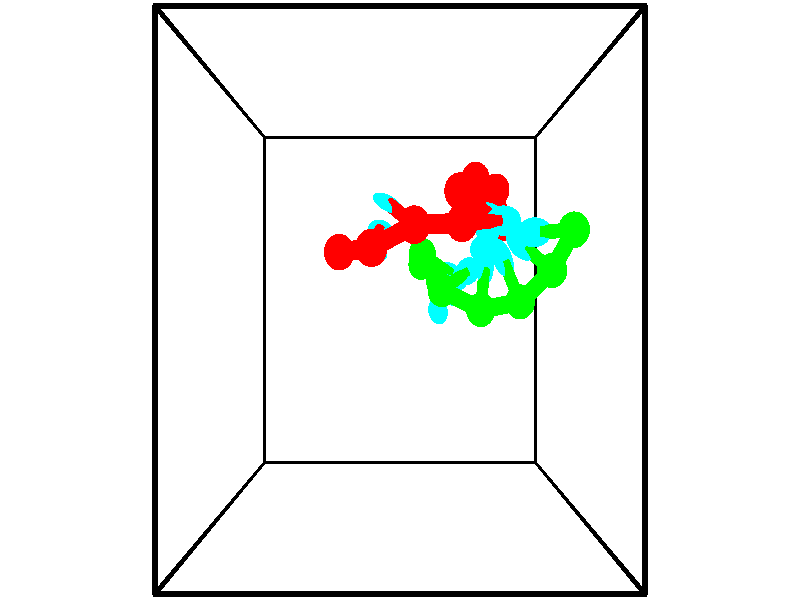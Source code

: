 // switches for output
#declare DRAW_BASES = 1; // possible values are 0, 1; only relevant for DNA ribbons
#declare DRAW_BASES_TYPE = 3; // possible values are 1, 2, 3; only relevant for DNA ribbons
#declare DRAW_FOG = 0; // set to 1 to enable fog

#include "colors.inc"

#include "transforms.inc"
background { rgb <1, 1, 1>}

#default {
   normal{
       ripples 0.25
       frequency 0.20
       turbulence 0.2
       lambda 5
   }
	finish {
		phong 0.1
		phong_size 40.
	}
}

// original window dimensions: 1024x640


// camera settings

camera {
	sky <-0, 1, 0>
	up <-0, 1, 0>
	right 1.6 * <1, 0, 0>
	location <2.5, 2.5, 11.1562>
	look_at <2.5, 2.5, 2.5>
	direction <0, 0, -8.6562>
	angle 67.0682
}


# declare cpy_camera_pos = <2.5, 2.5, 11.1562>;
# if (DRAW_FOG = 1)
fog {
	fog_type 2
	up vnormalize(cpy_camera_pos)
	color rgbt<1,1,1,0.3>
	distance 1e-5
	fog_alt 3e-3
	fog_offset 4
}
# end


// LIGHTS

# declare lum = 6;
global_settings {
	ambient_light rgb lum * <0.05, 0.05, 0.05>
	max_trace_level 15
}# declare cpy_direct_light_amount = 0.25;
light_source
{	1000 * <-1, -1, 1>,
	rgb lum * cpy_direct_light_amount
	parallel
}

light_source
{	1000 * <1, 1, -1>,
	rgb lum * cpy_direct_light_amount
	parallel
}

// strand 0

// nucleotide -1

// particle -1
sphere {
	<1.505837, 3.152508, 1.279539> 0.250000
	pigment { color rgbt <1,0,0,0> }
	no_shadow
}
cylinder {
	<1.803513, 3.162937, 1.012554>,  <1.982118, 3.169194, 0.852363>, 0.100000
	pigment { color rgbt <1,0,0,0> }
	no_shadow
}
cylinder {
	<1.803513, 3.162937, 1.012554>,  <1.505837, 3.152508, 1.279539>, 0.100000
	pigment { color rgbt <1,0,0,0> }
	no_shadow
}

// particle -1
sphere {
	<1.803513, 3.162937, 1.012554> 0.100000
	pigment { color rgbt <1,0,0,0> }
	no_shadow
}
sphere {
	0, 1
	scale<0.080000,0.200000,0.300000>
	matrix <0.345350, 0.840308, 0.417872,
		0.571768, -0.541483, 0.616343,
		0.744188, 0.026072, -0.667461,
		2.026769, 3.170759, 0.812316>
	pigment { color rgbt <0,1,1,0> }
	no_shadow
}
cylinder {
	<2.053664, 3.178875, 1.718913>,  <1.505837, 3.152508, 1.279539>, 0.130000
	pigment { color rgbt <1,0,0,0> }
	no_shadow
}

// nucleotide -1

// particle -1
sphere {
	<2.053664, 3.178875, 1.718913> 0.250000
	pigment { color rgbt <1,0,0,0> }
	no_shadow
}
cylinder {
	<2.121651, 3.351660, 1.364620>,  <2.162442, 3.455331, 1.152045>, 0.100000
	pigment { color rgbt <1,0,0,0> }
	no_shadow
}
cylinder {
	<2.121651, 3.351660, 1.364620>,  <2.053664, 3.178875, 1.718913>, 0.100000
	pigment { color rgbt <1,0,0,0> }
	no_shadow
}

// particle -1
sphere {
	<2.121651, 3.351660, 1.364620> 0.100000
	pigment { color rgbt <1,0,0,0> }
	no_shadow
}
sphere {
	0, 1
	scale<0.080000,0.200000,0.300000>
	matrix <0.240185, 0.853545, 0.462355,
		0.955732, -0.291324, 0.041322,
		0.169965, 0.431963, -0.885732,
		2.172640, 3.481248, 1.098901>
	pigment { color rgbt <0,1,1,0> }
	no_shadow
}
cylinder {
	<2.723099, 3.476182, 1.757996>,  <2.053664, 3.178875, 1.718913>, 0.130000
	pigment { color rgbt <1,0,0,0> }
	no_shadow
}

// nucleotide -1

// particle -1
sphere {
	<2.723099, 3.476182, 1.757996> 0.250000
	pigment { color rgbt <1,0,0,0> }
	no_shadow
}
cylinder {
	<2.478821, 3.671387, 1.508551>,  <2.332254, 3.788510, 1.358883>, 0.100000
	pigment { color rgbt <1,0,0,0> }
	no_shadow
}
cylinder {
	<2.478821, 3.671387, 1.508551>,  <2.723099, 3.476182, 1.757996>, 0.100000
	pigment { color rgbt <1,0,0,0> }
	no_shadow
}

// particle -1
sphere {
	<2.478821, 3.671387, 1.508551> 0.100000
	pigment { color rgbt <1,0,0,0> }
	no_shadow
}
sphere {
	0, 1
	scale<0.080000,0.200000,0.300000>
	matrix <0.227430, 0.862440, 0.452187,
		0.758502, 0.134320, -0.637677,
		-0.610696, 0.488012, -0.623614,
		2.295612, 3.817790, 1.321466>
	pigment { color rgbt <0,1,1,0> }
	no_shadow
}
cylinder {
	<3.468306, 3.501799, 1.741073>,  <2.723099, 3.476182, 1.757996>, 0.130000
	pigment { color rgbt <1,0,0,0> }
	no_shadow
}

// nucleotide -1

// particle -1
sphere {
	<3.468306, 3.501799, 1.741073> 0.250000
	pigment { color rgbt <1,0,0,0> }
	no_shadow
}
cylinder {
	<3.854881, 3.529993, 1.642256>,  <4.086826, 3.546910, 1.582965>, 0.100000
	pigment { color rgbt <1,0,0,0> }
	no_shadow
}
cylinder {
	<3.854881, 3.529993, 1.642256>,  <3.468306, 3.501799, 1.741073>, 0.100000
	pigment { color rgbt <1,0,0,0> }
	no_shadow
}

// particle -1
sphere {
	<3.854881, 3.529993, 1.642256> 0.100000
	pigment { color rgbt <1,0,0,0> }
	no_shadow
}
sphere {
	0, 1
	scale<0.080000,0.200000,0.300000>
	matrix <-0.248148, 0.007222, -0.968695,
		-0.066495, 0.997487, 0.024470,
		0.966437, 0.070485, -0.247044,
		4.144813, 3.551139, 1.568143>
	pigment { color rgbt <0,1,1,0> }
	no_shadow
}
cylinder {
	<3.476212, 3.990083, 1.261919>,  <3.468306, 3.501799, 1.741073>, 0.130000
	pigment { color rgbt <1,0,0,0> }
	no_shadow
}

// nucleotide -1

// particle -1
sphere {
	<3.476212, 3.990083, 1.261919> 0.250000
	pigment { color rgbt <1,0,0,0> }
	no_shadow
}
cylinder {
	<3.809525, 3.778075, 1.199026>,  <4.009512, 3.650871, 1.161290>, 0.100000
	pigment { color rgbt <1,0,0,0> }
	no_shadow
}
cylinder {
	<3.809525, 3.778075, 1.199026>,  <3.476212, 3.990083, 1.261919>, 0.100000
	pigment { color rgbt <1,0,0,0> }
	no_shadow
}

// particle -1
sphere {
	<3.809525, 3.778075, 1.199026> 0.100000
	pigment { color rgbt <1,0,0,0> }
	no_shadow
}
sphere {
	0, 1
	scale<0.080000,0.200000,0.300000>
	matrix <-0.302983, -0.199921, -0.931790,
		0.462432, 0.824082, -0.327177,
		0.833281, -0.530019, -0.157233,
		4.059509, 3.619069, 1.151856>
	pigment { color rgbt <0,1,1,0> }
	no_shadow
}
cylinder {
	<3.818379, 4.261561, 0.595157>,  <3.476212, 3.990083, 1.261919>, 0.130000
	pigment { color rgbt <1,0,0,0> }
	no_shadow
}

// nucleotide -1

// particle -1
sphere {
	<3.818379, 4.261561, 0.595157> 0.250000
	pigment { color rgbt <1,0,0,0> }
	no_shadow
}
cylinder {
	<3.931602, 3.885980, 0.673380>,  <3.999537, 3.660631, 0.720314>, 0.100000
	pigment { color rgbt <1,0,0,0> }
	no_shadow
}
cylinder {
	<3.931602, 3.885980, 0.673380>,  <3.818379, 4.261561, 0.595157>, 0.100000
	pigment { color rgbt <1,0,0,0> }
	no_shadow
}

// particle -1
sphere {
	<3.931602, 3.885980, 0.673380> 0.100000
	pigment { color rgbt <1,0,0,0> }
	no_shadow
}
sphere {
	0, 1
	scale<0.080000,0.200000,0.300000>
	matrix <-0.088335, -0.228553, -0.969516,
		0.955026, 0.257155, -0.147636,
		0.283058, -0.938954, 0.195558,
		4.016520, 3.604293, 0.732047>
	pigment { color rgbt <0,1,1,0> }
	no_shadow
}
cylinder {
	<4.265315, 4.190785, 0.023432>,  <3.818379, 4.261561, 0.595157>, 0.130000
	pigment { color rgbt <1,0,0,0> }
	no_shadow
}

// nucleotide -1

// particle -1
sphere {
	<4.265315, 4.190785, 0.023432> 0.250000
	pigment { color rgbt <1,0,0,0> }
	no_shadow
}
cylinder {
	<4.163605, 3.825469, 0.150707>,  <4.102579, 3.606279, 0.227072>, 0.100000
	pigment { color rgbt <1,0,0,0> }
	no_shadow
}
cylinder {
	<4.163605, 3.825469, 0.150707>,  <4.265315, 4.190785, 0.023432>, 0.100000
	pigment { color rgbt <1,0,0,0> }
	no_shadow
}

// particle -1
sphere {
	<4.163605, 3.825469, 0.150707> 0.100000
	pigment { color rgbt <1,0,0,0> }
	no_shadow
}
sphere {
	0, 1
	scale<0.080000,0.200000,0.300000>
	matrix <0.016316, -0.333006, -0.942783,
		0.966994, -0.234536, 0.099577,
		-0.254276, -0.913291, 0.318188,
		4.087322, 3.551482, 0.246164>
	pigment { color rgbt <0,1,1,0> }
	no_shadow
}
cylinder {
	<4.517586, 3.692015, -0.496491>,  <4.265315, 4.190785, 0.023432>, 0.130000
	pigment { color rgbt <1,0,0,0> }
	no_shadow
}

// nucleotide -1

// particle -1
sphere {
	<4.517586, 3.692015, -0.496491> 0.250000
	pigment { color rgbt <1,0,0,0> }
	no_shadow
}
cylinder {
	<4.247200, 3.480061, -0.291634>,  <4.084969, 3.352888, -0.168719>, 0.100000
	pigment { color rgbt <1,0,0,0> }
	no_shadow
}
cylinder {
	<4.247200, 3.480061, -0.291634>,  <4.517586, 3.692015, -0.496491>, 0.100000
	pigment { color rgbt <1,0,0,0> }
	no_shadow
}

// particle -1
sphere {
	<4.247200, 3.480061, -0.291634> 0.100000
	pigment { color rgbt <1,0,0,0> }
	no_shadow
}
sphere {
	0, 1
	scale<0.080000,0.200000,0.300000>
	matrix <-0.275198, -0.463181, -0.842454,
		0.683621, -0.710410, 0.167270,
		-0.675965, -0.529887, 0.512144,
		4.044411, 3.321095, -0.137990>
	pigment { color rgbt <0,1,1,0> }
	no_shadow
}
// strand 1

// nucleotide -1

// particle -1
sphere {
	<3.289613, 2.805266, -1.264905> 0.250000
	pigment { color rgbt <0,1,0,0> }
	no_shadow
}
cylinder {
	<3.267120, 2.529892, -0.975658>,  <3.253625, 2.364668, -0.802111>, 0.100000
	pigment { color rgbt <0,1,0,0> }
	no_shadow
}
cylinder {
	<3.267120, 2.529892, -0.975658>,  <3.289613, 2.805266, -1.264905>, 0.100000
	pigment { color rgbt <0,1,0,0> }
	no_shadow
}

// particle -1
sphere {
	<3.267120, 2.529892, -0.975658> 0.100000
	pigment { color rgbt <0,1,0,0> }
	no_shadow
}
sphere {
	0, 1
	scale<0.080000,0.200000,0.300000>
	matrix <0.231564, 0.695520, 0.680169,
		-0.971193, 0.205694, 0.120307,
		-0.056231, -0.688434, 0.723116,
		3.250251, 2.323362, -0.758724>
	pigment { color rgbt <0,1,1,0> }
	no_shadow
}
cylinder {
	<2.914239, 3.077137, -0.633936>,  <3.289613, 2.805266, -1.264905>, 0.130000
	pigment { color rgbt <0,1,0,0> }
	no_shadow
}

// nucleotide -1

// particle -1
sphere {
	<2.914239, 3.077137, -0.633936> 0.250000
	pigment { color rgbt <0,1,0,0> }
	no_shadow
}
cylinder {
	<3.209366, 2.815975, -0.565418>,  <3.386442, 2.659278, -0.524308>, 0.100000
	pigment { color rgbt <0,1,0,0> }
	no_shadow
}
cylinder {
	<3.209366, 2.815975, -0.565418>,  <2.914239, 3.077137, -0.633936>, 0.100000
	pigment { color rgbt <0,1,0,0> }
	no_shadow
}

// particle -1
sphere {
	<3.209366, 2.815975, -0.565418> 0.100000
	pigment { color rgbt <0,1,0,0> }
	no_shadow
}
sphere {
	0, 1
	scale<0.080000,0.200000,0.300000>
	matrix <0.344587, 0.582534, 0.736148,
		-0.580419, -0.484116, 0.654786,
		0.737817, -0.652905, 0.171294,
		3.430711, 2.620104, -0.514030>
	pigment { color rgbt <0,1,1,0> }
	no_shadow
}
cylinder {
	<2.911246, 3.199968, 0.071816>,  <2.914239, 3.077137, -0.633936>, 0.130000
	pigment { color rgbt <0,1,0,0> }
	no_shadow
}

// nucleotide -1

// particle -1
sphere {
	<2.911246, 3.199968, 0.071816> 0.250000
	pigment { color rgbt <0,1,0,0> }
	no_shadow
}
cylinder {
	<3.244965, 3.014271, -0.047131>,  <3.445196, 2.902852, -0.118499>, 0.100000
	pigment { color rgbt <0,1,0,0> }
	no_shadow
}
cylinder {
	<3.244965, 3.014271, -0.047131>,  <2.911246, 3.199968, 0.071816>, 0.100000
	pigment { color rgbt <0,1,0,0> }
	no_shadow
}

// particle -1
sphere {
	<3.244965, 3.014271, -0.047131> 0.100000
	pigment { color rgbt <0,1,0,0> }
	no_shadow
}
sphere {
	0, 1
	scale<0.080000,0.200000,0.300000>
	matrix <0.465449, 0.304035, 0.831216,
		-0.295477, -0.831890, 0.469737,
		0.834296, -0.464244, -0.297367,
		3.495254, 2.874998, -0.136341>
	pigment { color rgbt <0,1,1,0> }
	no_shadow
}
cylinder {
	<3.235109, 2.643834, 0.538538>,  <2.911246, 3.199968, 0.071816>, 0.130000
	pigment { color rgbt <0,1,0,0> }
	no_shadow
}

// nucleotide -1

// particle -1
sphere {
	<3.235109, 2.643834, 0.538538> 0.250000
	pigment { color rgbt <0,1,0,0> }
	no_shadow
}
cylinder {
	<3.522995, 2.812778, 0.318130>,  <3.695726, 2.914145, 0.185886>, 0.100000
	pigment { color rgbt <0,1,0,0> }
	no_shadow
}
cylinder {
	<3.522995, 2.812778, 0.318130>,  <3.235109, 2.643834, 0.538538>, 0.100000
	pigment { color rgbt <0,1,0,0> }
	no_shadow
}

// particle -1
sphere {
	<3.522995, 2.812778, 0.318130> 0.100000
	pigment { color rgbt <0,1,0,0> }
	no_shadow
}
sphere {
	0, 1
	scale<0.080000,0.200000,0.300000>
	matrix <0.481363, 0.268356, 0.834431,
		0.500301, -0.865792, -0.010170,
		0.719714, 0.422362, -0.551019,
		3.738909, 2.939487, 0.152825>
	pigment { color rgbt <0,1,1,0> }
	no_shadow
}
cylinder {
	<3.895202, 2.359520, 0.714963>,  <3.235109, 2.643834, 0.538538>, 0.130000
	pigment { color rgbt <0,1,0,0> }
	no_shadow
}

// nucleotide -1

// particle -1
sphere {
	<3.895202, 2.359520, 0.714963> 0.250000
	pigment { color rgbt <0,1,0,0> }
	no_shadow
}
cylinder {
	<3.955292, 2.728027, 0.571465>,  <3.991345, 2.949132, 0.485366>, 0.100000
	pigment { color rgbt <0,1,0,0> }
	no_shadow
}
cylinder {
	<3.955292, 2.728027, 0.571465>,  <3.895202, 2.359520, 0.714963>, 0.100000
	pigment { color rgbt <0,1,0,0> }
	no_shadow
}

// particle -1
sphere {
	<3.955292, 2.728027, 0.571465> 0.100000
	pigment { color rgbt <0,1,0,0> }
	no_shadow
}
sphere {
	0, 1
	scale<0.080000,0.200000,0.300000>
	matrix <0.550809, 0.223341, 0.804194,
		0.821001, -0.318409, -0.473892,
		0.150223, 0.921268, -0.358745,
		4.000359, 3.004408, 0.463841>
	pigment { color rgbt <0,1,1,0> }
	no_shadow
}
cylinder {
	<4.555840, 2.472414, 0.816629>,  <3.895202, 2.359520, 0.714963>, 0.130000
	pigment { color rgbt <0,1,0,0> }
	no_shadow
}

// nucleotide -1

// particle -1
sphere {
	<4.555840, 2.472414, 0.816629> 0.250000
	pigment { color rgbt <0,1,0,0> }
	no_shadow
}
cylinder {
	<4.389565, 2.833492, 0.772186>,  <4.289800, 3.050139, 0.745520>, 0.100000
	pigment { color rgbt <0,1,0,0> }
	no_shadow
}
cylinder {
	<4.389565, 2.833492, 0.772186>,  <4.555840, 2.472414, 0.816629>, 0.100000
	pigment { color rgbt <0,1,0,0> }
	no_shadow
}

// particle -1
sphere {
	<4.389565, 2.833492, 0.772186> 0.100000
	pigment { color rgbt <0,1,0,0> }
	no_shadow
}
sphere {
	0, 1
	scale<0.080000,0.200000,0.300000>
	matrix <0.392041, 0.288070, 0.873682,
		0.820675, 0.319620, -0.473640,
		-0.415688, 0.902695, -0.111108,
		4.264858, 3.104301, 0.738854>
	pigment { color rgbt <0,1,1,0> }
	no_shadow
}
cylinder {
	<5.088975, 2.919637, 0.879382>,  <4.555840, 2.472414, 0.816629>, 0.130000
	pigment { color rgbt <0,1,0,0> }
	no_shadow
}

// nucleotide -1

// particle -1
sphere {
	<5.088975, 2.919637, 0.879382> 0.250000
	pigment { color rgbt <0,1,0,0> }
	no_shadow
}
cylinder {
	<4.763176, 3.123882, 0.989559>,  <4.567697, 3.246429, 1.055665>, 0.100000
	pigment { color rgbt <0,1,0,0> }
	no_shadow
}
cylinder {
	<4.763176, 3.123882, 0.989559>,  <5.088975, 2.919637, 0.879382>, 0.100000
	pigment { color rgbt <0,1,0,0> }
	no_shadow
}

// particle -1
sphere {
	<4.763176, 3.123882, 0.989559> 0.100000
	pigment { color rgbt <0,1,0,0> }
	no_shadow
}
sphere {
	0, 1
	scale<0.080000,0.200000,0.300000>
	matrix <0.397834, 0.145995, 0.905767,
		0.422283, 0.847325, -0.322052,
		-0.814497, 0.510613, 0.275443,
		4.518827, 3.277066, 1.072192>
	pigment { color rgbt <0,1,1,0> }
	no_shadow
}
cylinder {
	<5.338127, 3.452556, 1.303376>,  <5.088975, 2.919637, 0.879382>, 0.130000
	pigment { color rgbt <0,1,0,0> }
	no_shadow
}

// nucleotide -1

// particle -1
sphere {
	<5.338127, 3.452556, 1.303376> 0.250000
	pigment { color rgbt <0,1,0,0> }
	no_shadow
}
cylinder {
	<4.949104, 3.425854, 1.392529>,  <4.715691, 3.409832, 1.446020>, 0.100000
	pigment { color rgbt <0,1,0,0> }
	no_shadow
}
cylinder {
	<4.949104, 3.425854, 1.392529>,  <5.338127, 3.452556, 1.303376>, 0.100000
	pigment { color rgbt <0,1,0,0> }
	no_shadow
}

// particle -1
sphere {
	<4.949104, 3.425854, 1.392529> 0.100000
	pigment { color rgbt <0,1,0,0> }
	no_shadow
}
sphere {
	0, 1
	scale<0.080000,0.200000,0.300000>
	matrix <0.224625, -0.019778, 0.974245,
		-0.060628, 0.997573, 0.034230,
		-0.972558, -0.066755, 0.222881,
		4.657337, 3.405827, 1.459393>
	pigment { color rgbt <0,1,1,0> }
	no_shadow
}
// box output
cylinder {
	<0.000000, 0.000000, 0.000000>,  <5.000000, 0.000000, 0.000000>, 0.025000
	pigment { color rgbt <0,0,0,0> }
	no_shadow
}
cylinder {
	<0.000000, 0.000000, 0.000000>,  <0.000000, 5.000000, 0.000000>, 0.025000
	pigment { color rgbt <0,0,0,0> }
	no_shadow
}
cylinder {
	<0.000000, 0.000000, 0.000000>,  <0.000000, 0.000000, 5.000000>, 0.025000
	pigment { color rgbt <0,0,0,0> }
	no_shadow
}
cylinder {
	<5.000000, 5.000000, 5.000000>,  <0.000000, 5.000000, 5.000000>, 0.025000
	pigment { color rgbt <0,0,0,0> }
	no_shadow
}
cylinder {
	<5.000000, 5.000000, 5.000000>,  <5.000000, 0.000000, 5.000000>, 0.025000
	pigment { color rgbt <0,0,0,0> }
	no_shadow
}
cylinder {
	<5.000000, 5.000000, 5.000000>,  <5.000000, 5.000000, 0.000000>, 0.025000
	pigment { color rgbt <0,0,0,0> }
	no_shadow
}
cylinder {
	<0.000000, 0.000000, 5.000000>,  <0.000000, 5.000000, 5.000000>, 0.025000
	pigment { color rgbt <0,0,0,0> }
	no_shadow
}
cylinder {
	<0.000000, 0.000000, 5.000000>,  <5.000000, 0.000000, 5.000000>, 0.025000
	pigment { color rgbt <0,0,0,0> }
	no_shadow
}
cylinder {
	<5.000000, 5.000000, 0.000000>,  <0.000000, 5.000000, 0.000000>, 0.025000
	pigment { color rgbt <0,0,0,0> }
	no_shadow
}
cylinder {
	<5.000000, 5.000000, 0.000000>,  <5.000000, 0.000000, 0.000000>, 0.025000
	pigment { color rgbt <0,0,0,0> }
	no_shadow
}
cylinder {
	<5.000000, 0.000000, 5.000000>,  <5.000000, 0.000000, 0.000000>, 0.025000
	pigment { color rgbt <0,0,0,0> }
	no_shadow
}
cylinder {
	<0.000000, 5.000000, 0.000000>,  <0.000000, 5.000000, 5.000000>, 0.025000
	pigment { color rgbt <0,0,0,0> }
	no_shadow
}
// end of box output
